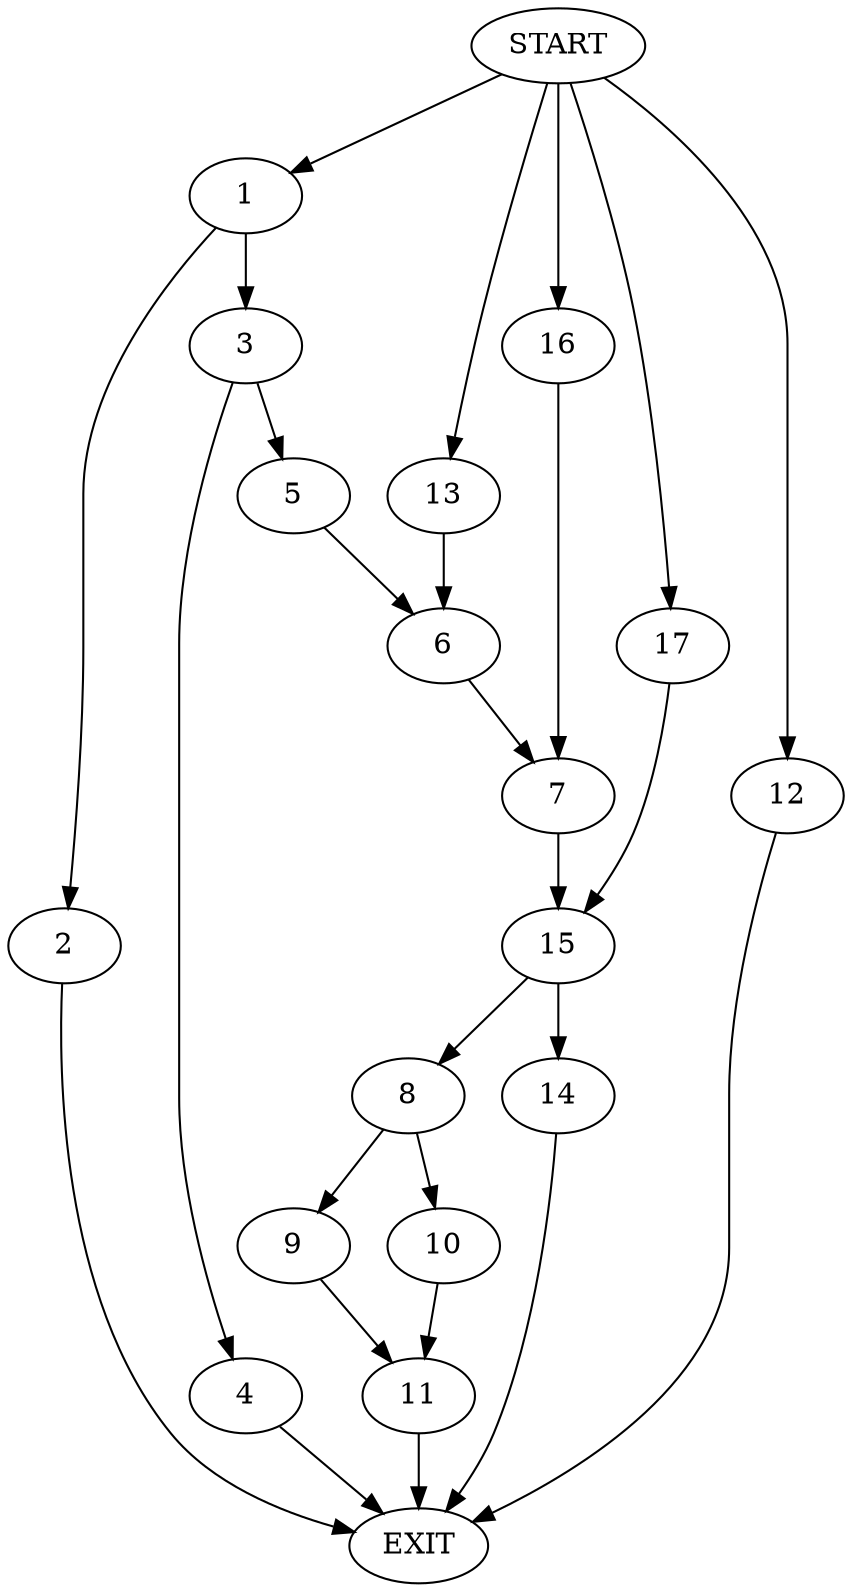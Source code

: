 digraph {
0 [label="START"]
18 [label="EXIT"]
0 -> 1
1 -> 2
1 -> 3
2 -> 18
3 -> 4
3 -> 5
4 -> 18
5 -> 6
6 -> 7
8 -> 9
8 -> 10
9 -> 11
10 -> 11
0 -> 12
12 -> 18
0 -> 13
13 -> 6
14 -> 18
7 -> 15
0 -> 16
16 -> 7
15 -> 14
15 -> 8
0 -> 17
17 -> 15
11 -> 18
}
